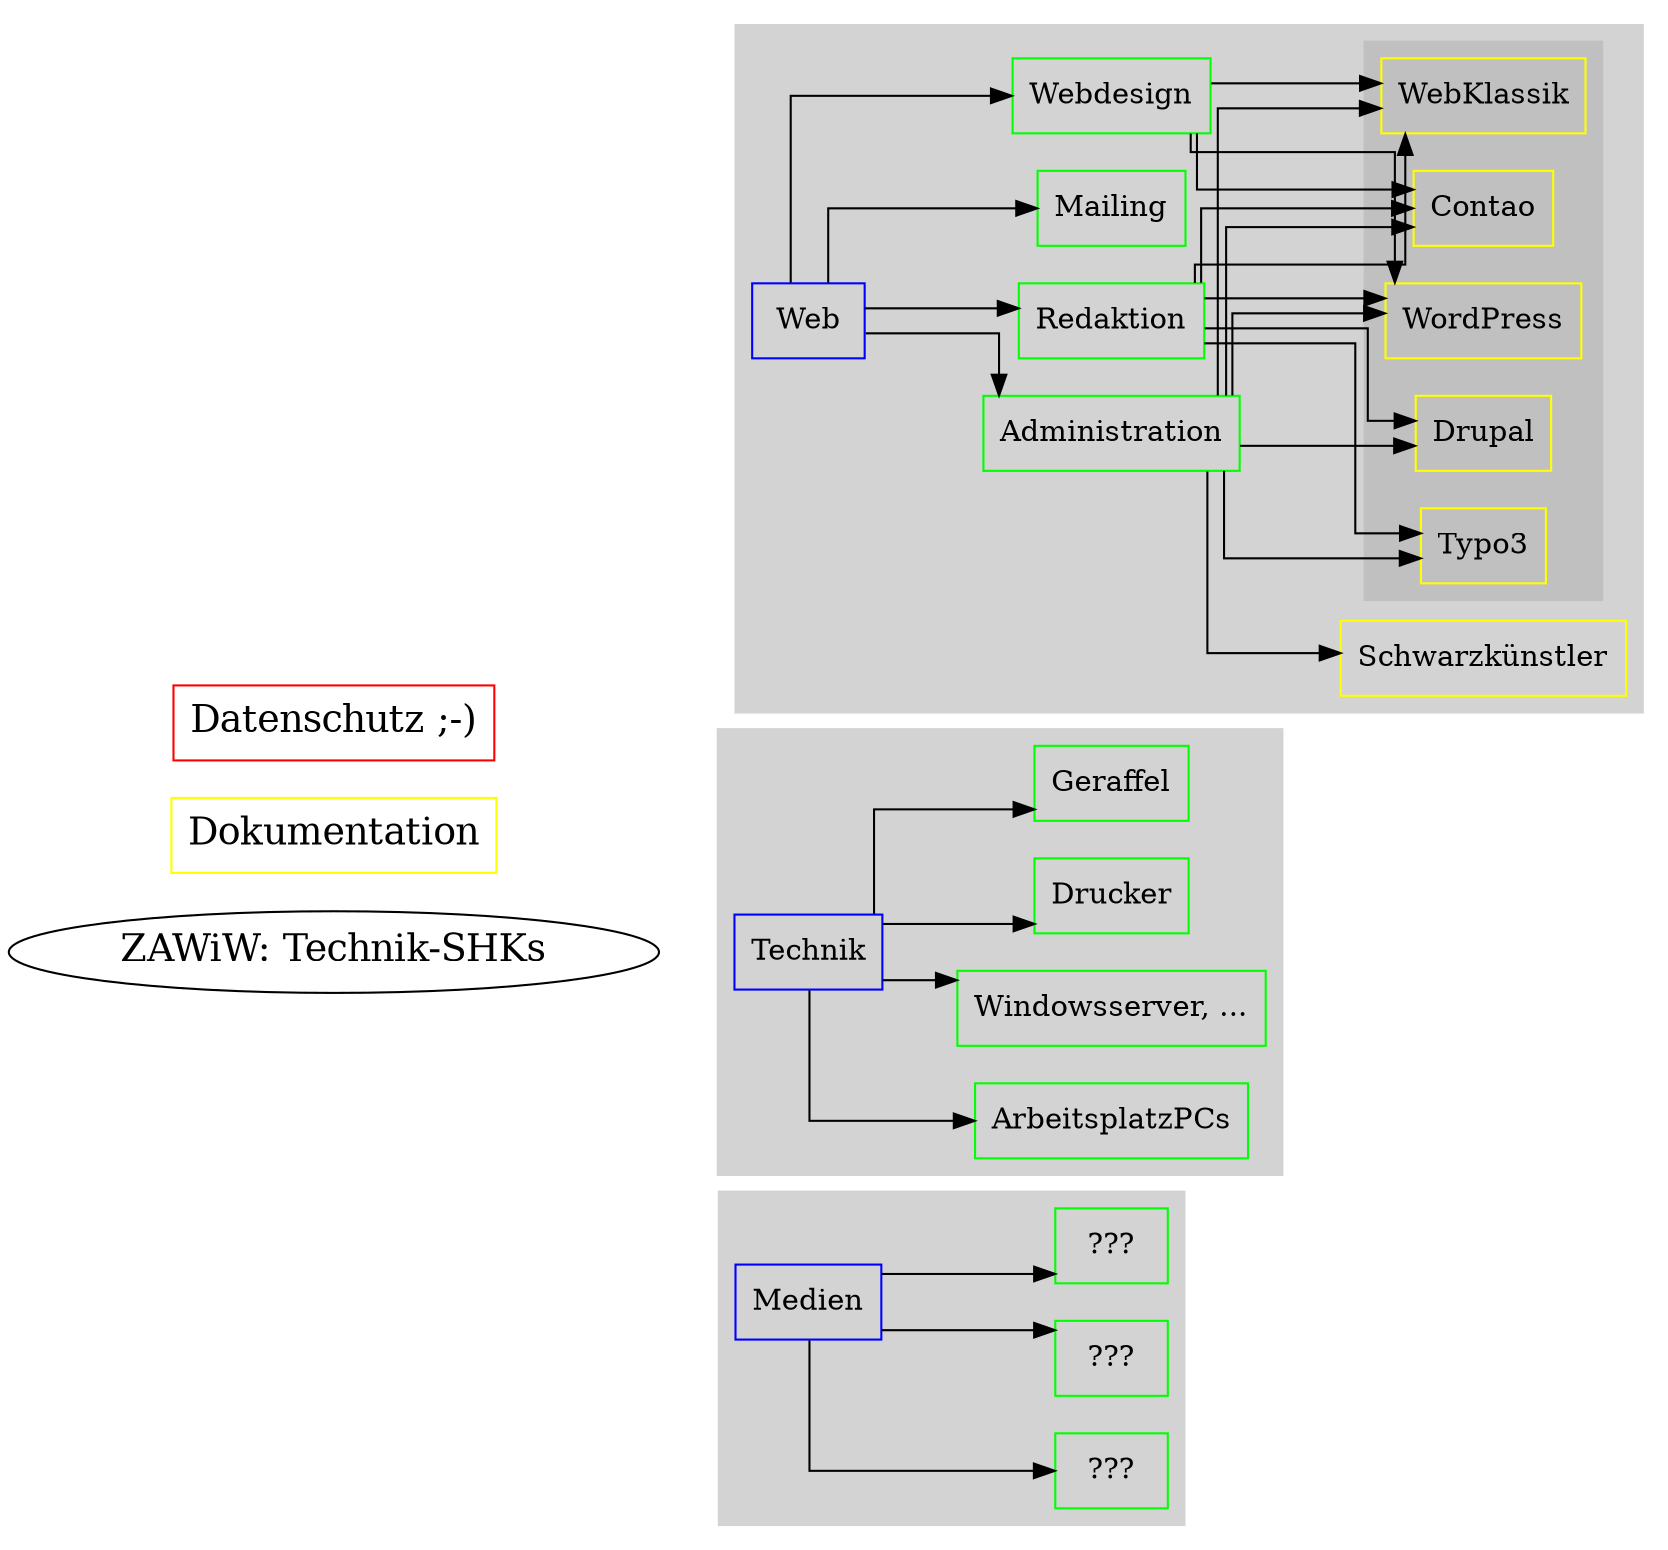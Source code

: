 digraph zawiwshks {

    graph [
    rankdir = "LR",
    splines=ortho,
    concentrate=true,
    overlap = scale
    ];

    node [
    fontsize = "18",
    shape = "ellipse",
    fontcolor=Black,
    ];

    technikshk [label="ZAWiW: Technik-SHKs"]

// Sonstiges
dokumentation [label="Dokumentation", color=Yellow, fontcolor=Black, shape=box]
datenschutz [label="Datenschutz ;-)", color=Red, fontcolor=Black, shape=box]
//technikshk->dokumentation [label="", style=invis]

node [
fontsize = "14",
shape = "box",
fontcolor=Black,
];
edge [
];

subgraph cluster_web {
    style=filled;
    color=lightgrey;
    label="";

    web [label="Web", color=Blue];

    webadmin [label="Administration", color=Green];
    webredaktion [label="Redaktion", color=Green];
    mailing [label="Mailing", color=Green];

    webdesign [ label="Webdesign", color=Green];

    subgraph cluster_webdesign {
        style=filled;
        color=grey;
        label="";

        contao [label="Contao", color=Yellow];
        wordpress [label="WordPress", color=Yellow];
        drupal [label="Drupal", color=Yellow];
        typo3 [label="Typo3", color=Yellow];
        webklassik [label="WebKlassik", color=Yellow];
    }

    webserver [ label="Schwarzkünstler", color=Yellow];
    webserver [ label="Schwarzkünstler", color=Yellow];

}

technikshk->web [label="", style=invis]
web->webredaktion [label=""];
web->webdesign [label=""];
web->webadmin [label=""];
web->mailing [label=""];

webredaktion->contao;
webredaktion->wordpress;
webredaktion->drupal;
webredaktion->typo3;
webredaktion->webklassik;
webdesign->contao;
webdesign->wordpress;


webdesign->webklassik;
webadmin->contao;
webadmin->wordpress;
webadmin->drupal;
webadmin->typo3;
webadmin->webklassik;
webadmin->webserver;


subgraph cluster_technik {
    style=filled;
    color=lightgrey;
    label="";

    technik [label="Technik", color=Blue]

    arbeitsplatzpcs [label="ArbeitsplatzPCs", color=Green]
    domain [label="Windowsserver, ...", color=Green]
    drucker [label="Drucker", color=Green]
    geraffel [label="Geraffel", color=Green]
}
technikshk->technik [label="", style=invis]
technik->arbeitsplatzpcs [label=""]
technik->domain [label=""]
technik->drucker [label=""]
technik->geraffel [label=""]


subgraph cluster_medien {
    style=filled;
    color=lightgrey;
    label="";

    medien [label="Medien", color=Blue]

    m1 [label="???", color=Green]
    m2 [label="???", color=Green]
    m3 [label="???", color=Green]
}
technikshk->medien [label="", style=invis]
medien->m1 [label=""]
medien->m2 [label=""]
medien->m3 [label=""]

}

